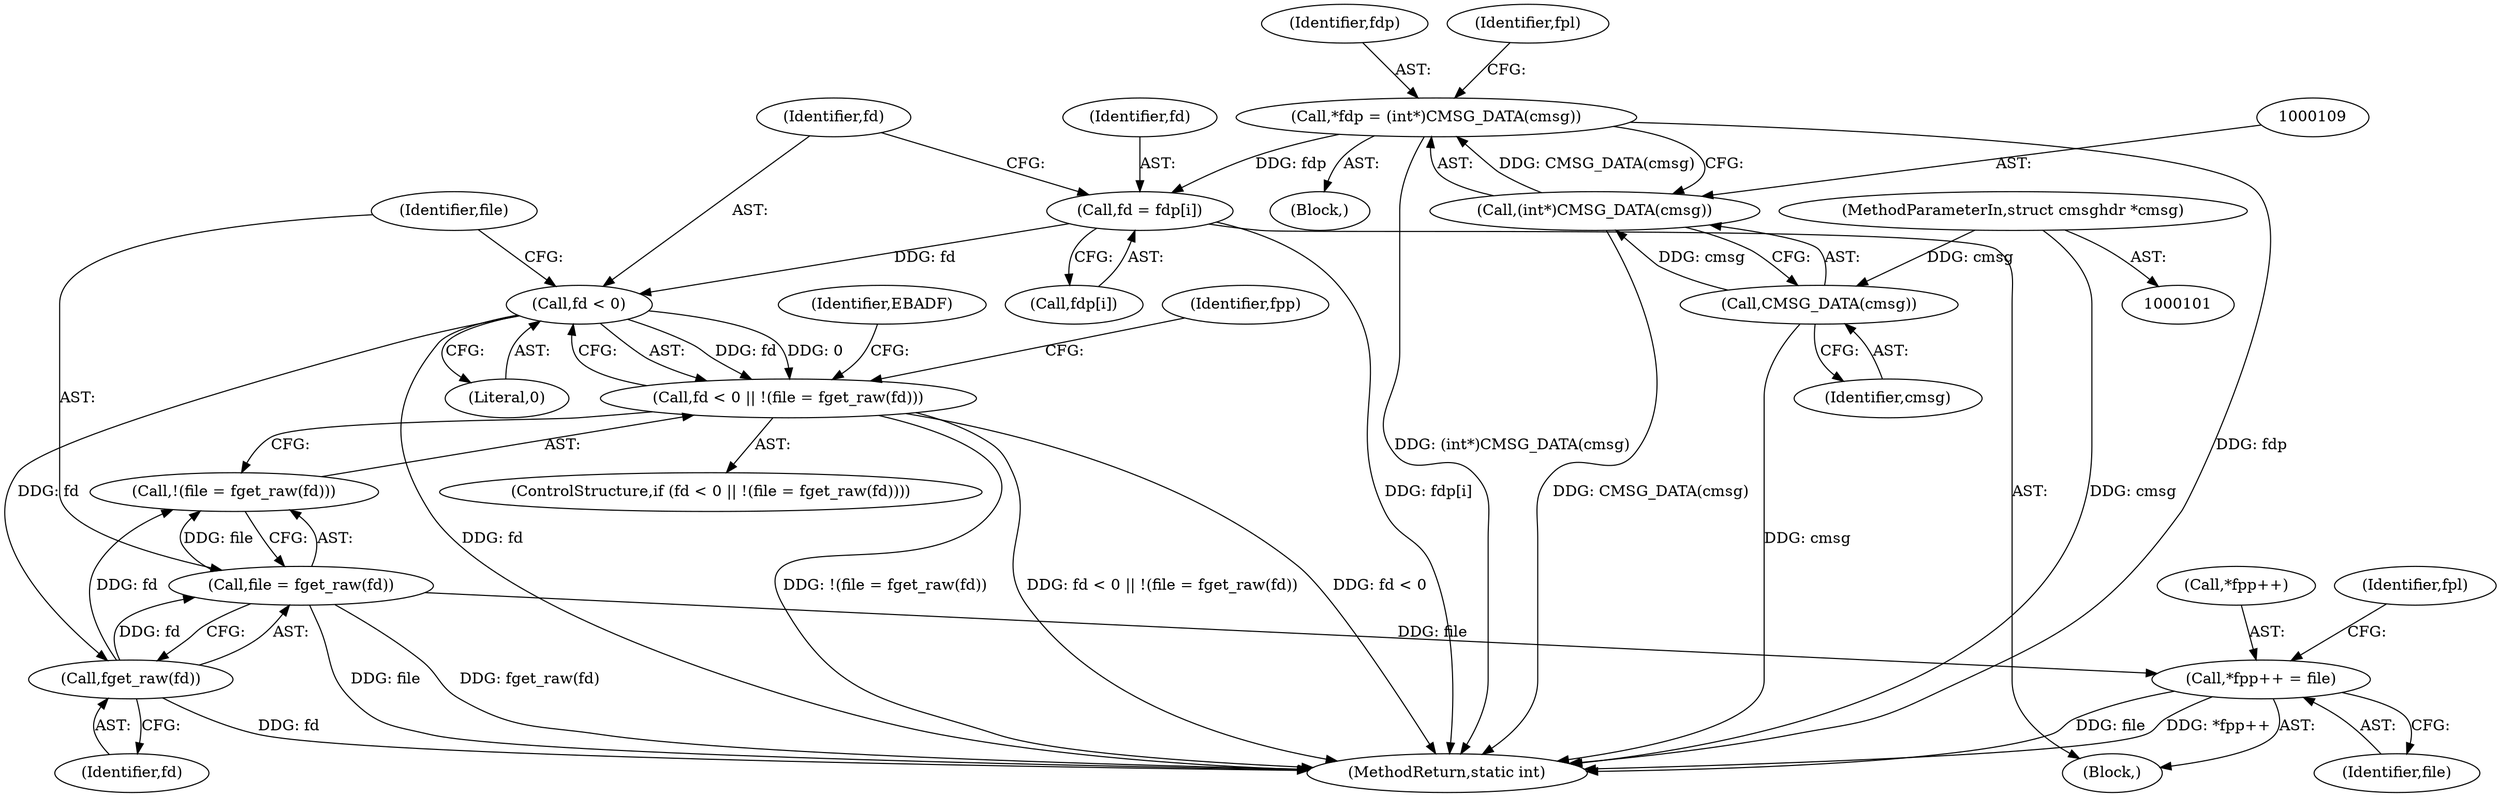 digraph "0_linux_415e3d3e90ce9e18727e8843ae343eda5a58fad6_0@array" {
"1000214" [label="(Call,fd = fdp[i])"];
"1000106" [label="(Call,*fdp = (int*)CMSG_DATA(cmsg))"];
"1000108" [label="(Call,(int*)CMSG_DATA(cmsg))"];
"1000110" [label="(Call,CMSG_DATA(cmsg))"];
"1000102" [label="(MethodParameterIn,struct cmsghdr *cmsg)"];
"1000222" [label="(Call,fd < 0)"];
"1000221" [label="(Call,fd < 0 || !(file = fget_raw(fd)))"];
"1000228" [label="(Call,fget_raw(fd))"];
"1000225" [label="(Call,!(file = fget_raw(fd)))"];
"1000226" [label="(Call,file = fget_raw(fd))"];
"1000233" [label="(Call,*fpp++ = file)"];
"1000224" [label="(Literal,0)"];
"1000220" [label="(ControlStructure,if (fd < 0 || !(file = fget_raw(fd))))"];
"1000221" [label="(Call,fd < 0 || !(file = fget_raw(fd)))"];
"1000232" [label="(Identifier,EBADF)"];
"1000212" [label="(Block,)"];
"1000223" [label="(Identifier,fd)"];
"1000215" [label="(Identifier,fd)"];
"1000222" [label="(Call,fd < 0)"];
"1000225" [label="(Call,!(file = fget_raw(fd)))"];
"1000104" [label="(Block,)"];
"1000111" [label="(Identifier,cmsg)"];
"1000110" [label="(Call,CMSG_DATA(cmsg))"];
"1000214" [label="(Call,fd = fdp[i])"];
"1000216" [label="(Call,fdp[i])"];
"1000108" [label="(Call,(int*)CMSG_DATA(cmsg))"];
"1000237" [label="(Identifier,file)"];
"1000229" [label="(Identifier,fd)"];
"1000240" [label="(Identifier,fpl)"];
"1000107" [label="(Identifier,fdp)"];
"1000255" [label="(MethodReturn,static int)"];
"1000106" [label="(Call,*fdp = (int*)CMSG_DATA(cmsg))"];
"1000102" [label="(MethodParameterIn,struct cmsghdr *cmsg)"];
"1000228" [label="(Call,fget_raw(fd))"];
"1000233" [label="(Call,*fpp++ = file)"];
"1000226" [label="(Call,file = fget_raw(fd))"];
"1000114" [label="(Identifier,fpl)"];
"1000234" [label="(Call,*fpp++)"];
"1000236" [label="(Identifier,fpp)"];
"1000227" [label="(Identifier,file)"];
"1000214" -> "1000212"  [label="AST: "];
"1000214" -> "1000216"  [label="CFG: "];
"1000215" -> "1000214"  [label="AST: "];
"1000216" -> "1000214"  [label="AST: "];
"1000223" -> "1000214"  [label="CFG: "];
"1000214" -> "1000255"  [label="DDG: fdp[i]"];
"1000106" -> "1000214"  [label="DDG: fdp"];
"1000214" -> "1000222"  [label="DDG: fd"];
"1000106" -> "1000104"  [label="AST: "];
"1000106" -> "1000108"  [label="CFG: "];
"1000107" -> "1000106"  [label="AST: "];
"1000108" -> "1000106"  [label="AST: "];
"1000114" -> "1000106"  [label="CFG: "];
"1000106" -> "1000255"  [label="DDG: (int*)CMSG_DATA(cmsg)"];
"1000106" -> "1000255"  [label="DDG: fdp"];
"1000108" -> "1000106"  [label="DDG: CMSG_DATA(cmsg)"];
"1000108" -> "1000110"  [label="CFG: "];
"1000109" -> "1000108"  [label="AST: "];
"1000110" -> "1000108"  [label="AST: "];
"1000108" -> "1000255"  [label="DDG: CMSG_DATA(cmsg)"];
"1000110" -> "1000108"  [label="DDG: cmsg"];
"1000110" -> "1000111"  [label="CFG: "];
"1000111" -> "1000110"  [label="AST: "];
"1000110" -> "1000255"  [label="DDG: cmsg"];
"1000102" -> "1000110"  [label="DDG: cmsg"];
"1000102" -> "1000101"  [label="AST: "];
"1000102" -> "1000255"  [label="DDG: cmsg"];
"1000222" -> "1000221"  [label="AST: "];
"1000222" -> "1000224"  [label="CFG: "];
"1000223" -> "1000222"  [label="AST: "];
"1000224" -> "1000222"  [label="AST: "];
"1000227" -> "1000222"  [label="CFG: "];
"1000221" -> "1000222"  [label="CFG: "];
"1000222" -> "1000255"  [label="DDG: fd"];
"1000222" -> "1000221"  [label="DDG: fd"];
"1000222" -> "1000221"  [label="DDG: 0"];
"1000222" -> "1000228"  [label="DDG: fd"];
"1000221" -> "1000220"  [label="AST: "];
"1000221" -> "1000225"  [label="CFG: "];
"1000225" -> "1000221"  [label="AST: "];
"1000232" -> "1000221"  [label="CFG: "];
"1000236" -> "1000221"  [label="CFG: "];
"1000221" -> "1000255"  [label="DDG: !(file = fget_raw(fd))"];
"1000221" -> "1000255"  [label="DDG: fd < 0 || !(file = fget_raw(fd))"];
"1000221" -> "1000255"  [label="DDG: fd < 0"];
"1000228" -> "1000226"  [label="AST: "];
"1000228" -> "1000229"  [label="CFG: "];
"1000229" -> "1000228"  [label="AST: "];
"1000226" -> "1000228"  [label="CFG: "];
"1000228" -> "1000255"  [label="DDG: fd"];
"1000228" -> "1000225"  [label="DDG: fd"];
"1000228" -> "1000226"  [label="DDG: fd"];
"1000225" -> "1000226"  [label="CFG: "];
"1000226" -> "1000225"  [label="AST: "];
"1000226" -> "1000225"  [label="DDG: file"];
"1000227" -> "1000226"  [label="AST: "];
"1000226" -> "1000255"  [label="DDG: file"];
"1000226" -> "1000255"  [label="DDG: fget_raw(fd)"];
"1000226" -> "1000233"  [label="DDG: file"];
"1000233" -> "1000212"  [label="AST: "];
"1000233" -> "1000237"  [label="CFG: "];
"1000234" -> "1000233"  [label="AST: "];
"1000237" -> "1000233"  [label="AST: "];
"1000240" -> "1000233"  [label="CFG: "];
"1000233" -> "1000255"  [label="DDG: file"];
"1000233" -> "1000255"  [label="DDG: *fpp++"];
}
